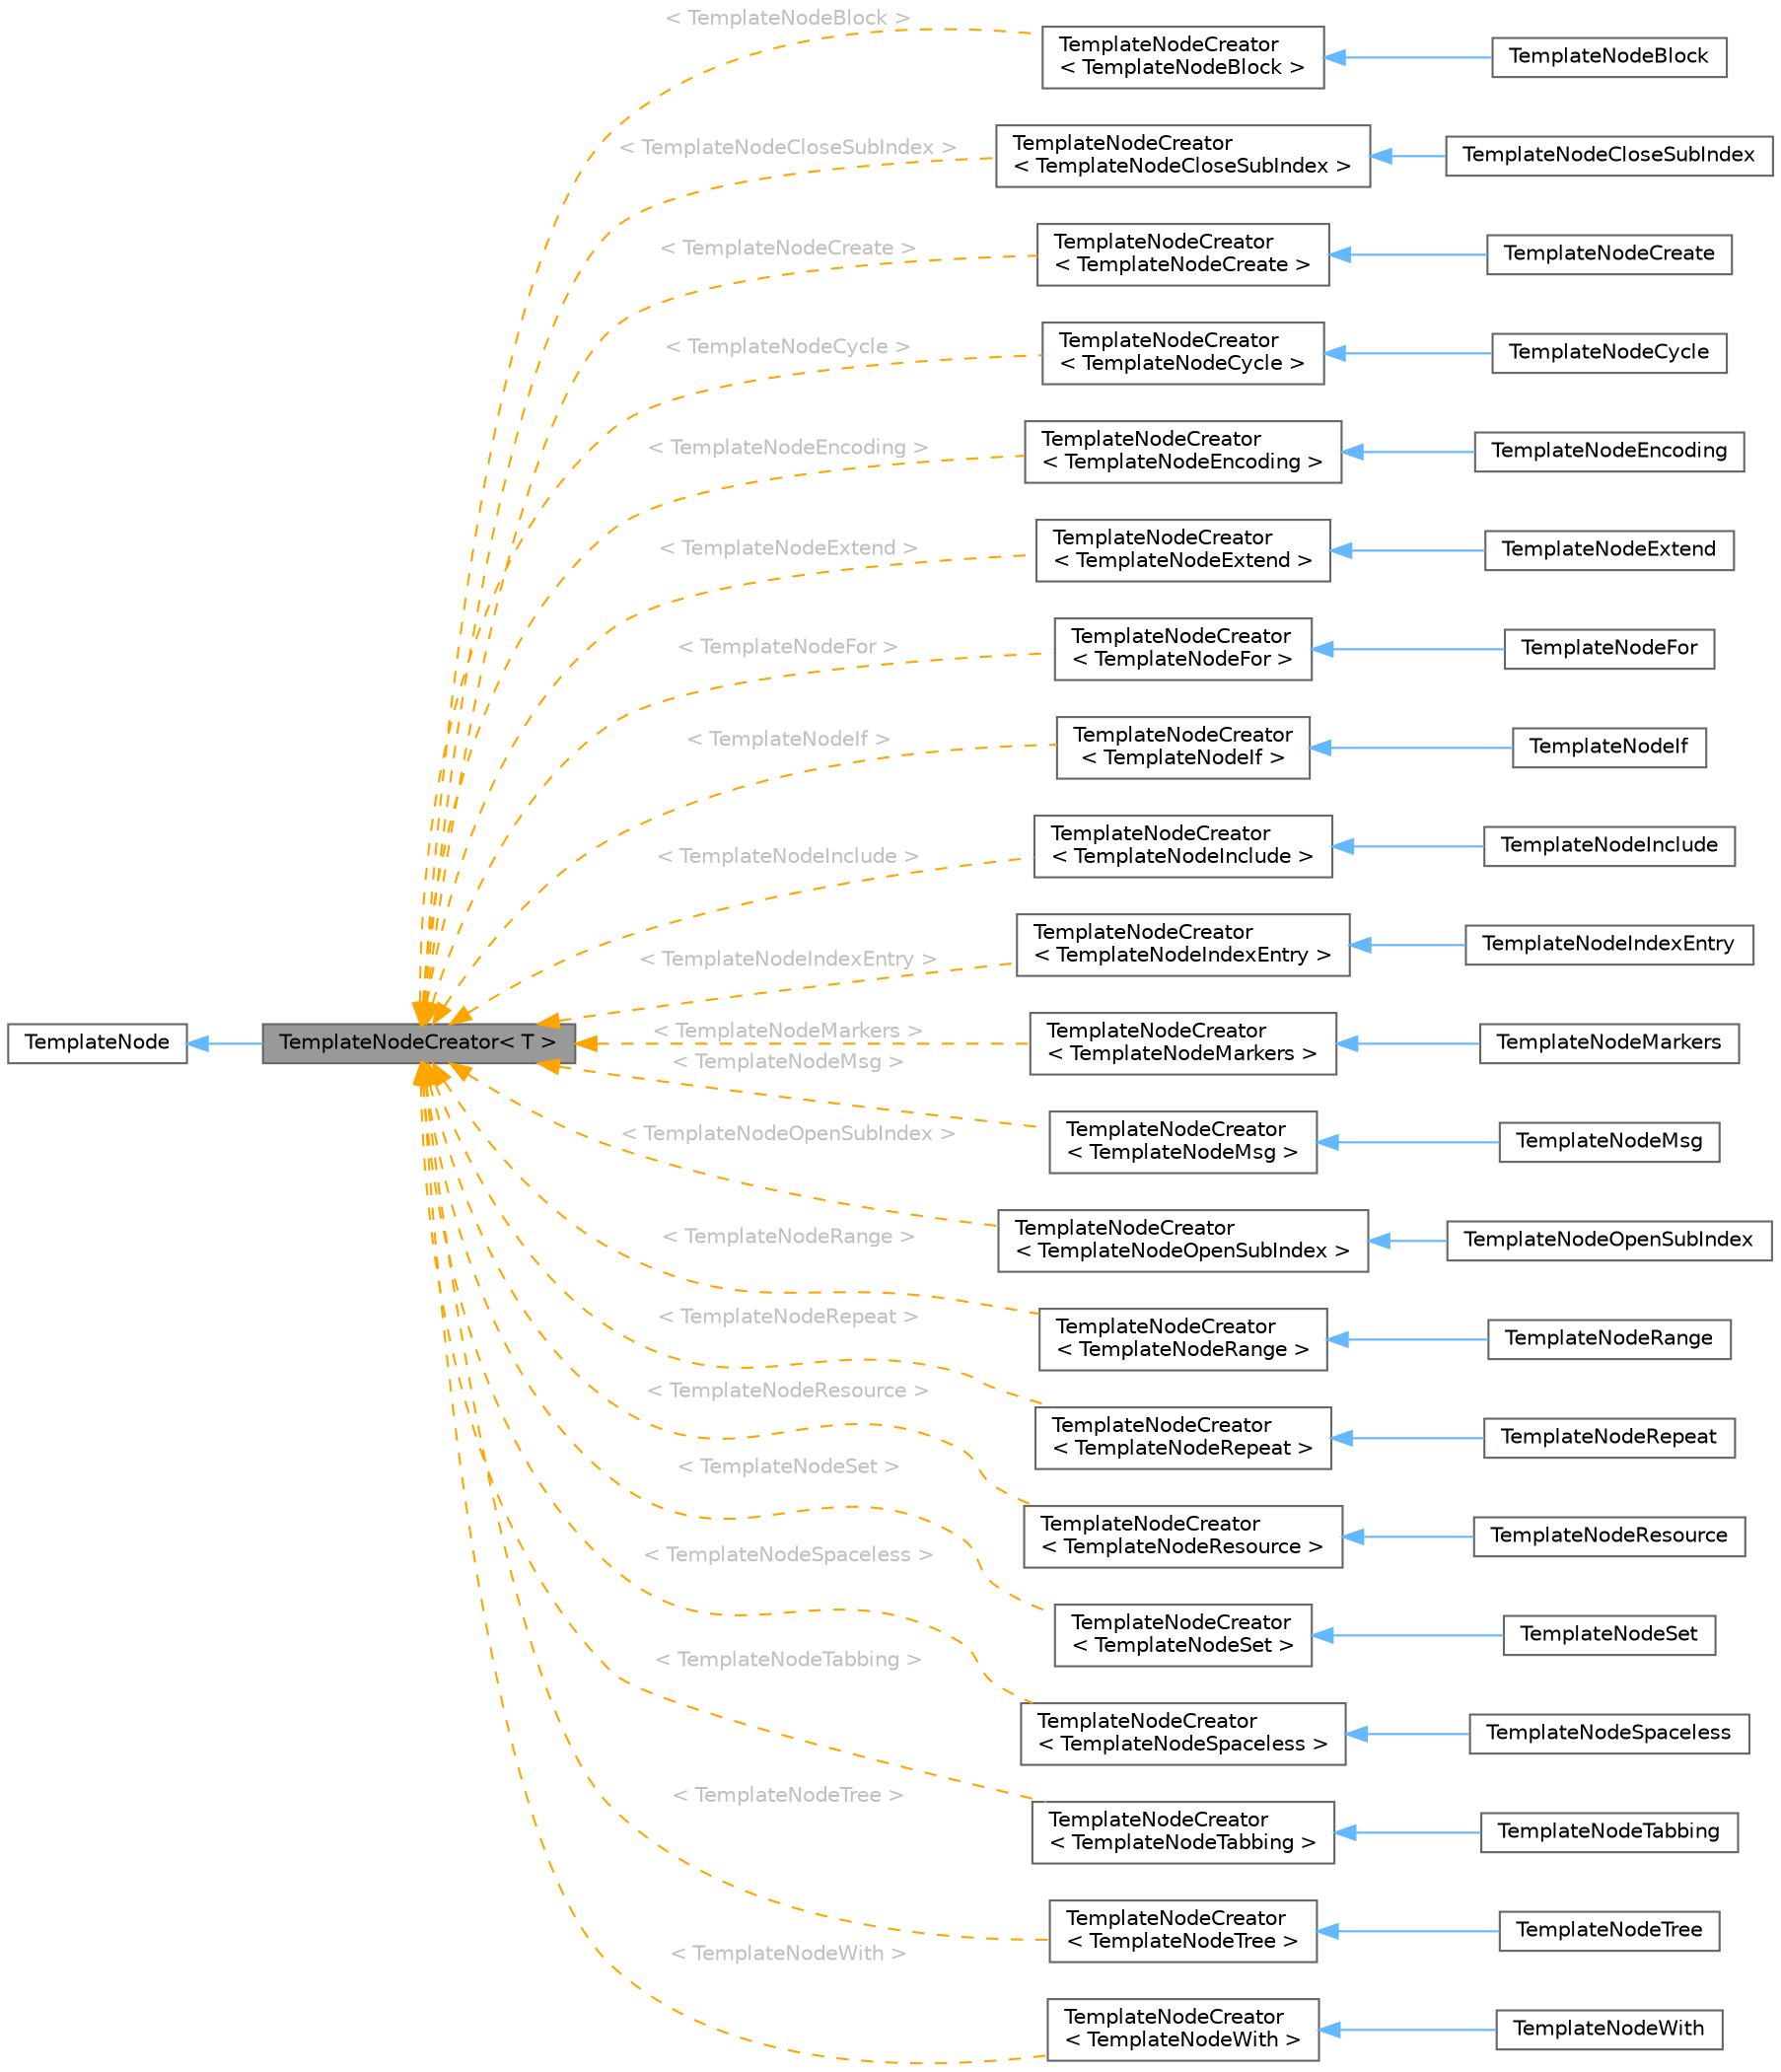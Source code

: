 digraph "TemplateNodeCreator&lt; T &gt;"
{
 // INTERACTIVE_SVG=YES
 // LATEX_PDF_SIZE
  bgcolor="transparent";
  edge [fontname=Helvetica,fontsize=10,labelfontname=Helvetica,labelfontsize=10];
  node [fontname=Helvetica,fontsize=10,shape=box,height=0.2,width=0.4];
  rankdir="LR";
  Node1 [label="TemplateNodeCreator\< T \>",height=0.2,width=0.4,color="gray40", fillcolor="grey60", style="filled", fontcolor="black",tooltip="Helper class for creating template AST tag nodes and returning the template for a given node."];
  Node2 -> Node1 [dir="back",color="steelblue1",style="solid",tooltip=" "];
  Node2 [label="TemplateNode",height=0.2,width=0.4,color="gray40", fillcolor="white", style="filled",URL="$d6/d53/class_template_node.html",tooltip="Base class of all nodes in a template's AST."];
  Node1 -> Node3 [dir="back",color="orange",style="dashed",tooltip=" ",label=" \< TemplateNodeBlock \>",fontcolor="grey" ];
  Node3 [label="TemplateNodeCreator\l\< TemplateNodeBlock \>",height=0.2,width=0.4,color="gray40", fillcolor="white", style="filled",URL="$d8/d78/class_template_node_creator.html",tooltip=" "];
  Node3 -> Node4 [dir="back",color="steelblue1",style="solid",tooltip=" "];
  Node4 [label="TemplateNodeBlock",height=0.2,width=0.4,color="gray40", fillcolor="white", style="filled",URL="$d2/de0/class_template_node_block.html",tooltip="Class representing a 'block' tag in a template."];
  Node1 -> Node5 [dir="back",color="orange",style="dashed",tooltip=" ",label=" \< TemplateNodeCloseSubIndex \>",fontcolor="grey" ];
  Node5 [label="TemplateNodeCreator\l\< TemplateNodeCloseSubIndex \>",height=0.2,width=0.4,color="gray40", fillcolor="white", style="filled",URL="$d8/d78/class_template_node_creator.html",tooltip=" "];
  Node5 -> Node6 [dir="back",color="steelblue1",style="solid",tooltip=" "];
  Node6 [label="TemplateNodeCloseSubIndex",height=0.2,width=0.4,color="gray40", fillcolor="white", style="filled",URL="$dd/dff/class_template_node_close_sub_index.html",tooltip="Class representing an 'closesubindex' tag in a template."];
  Node1 -> Node7 [dir="back",color="orange",style="dashed",tooltip=" ",label=" \< TemplateNodeCreate \>",fontcolor="grey" ];
  Node7 [label="TemplateNodeCreator\l\< TemplateNodeCreate \>",height=0.2,width=0.4,color="gray40", fillcolor="white", style="filled",URL="$d8/d78/class_template_node_creator.html",tooltip=" "];
  Node7 -> Node8 [dir="back",color="steelblue1",style="solid",tooltip=" "];
  Node8 [label="TemplateNodeCreate",height=0.2,width=0.4,color="gray40", fillcolor="white", style="filled",URL="$d5/dcd/class_template_node_create.html",tooltip="Class representing an 'create' tag in a template."];
  Node1 -> Node9 [dir="back",color="orange",style="dashed",tooltip=" ",label=" \< TemplateNodeCycle \>",fontcolor="grey" ];
  Node9 [label="TemplateNodeCreator\l\< TemplateNodeCycle \>",height=0.2,width=0.4,color="gray40", fillcolor="white", style="filled",URL="$d8/d78/class_template_node_creator.html",tooltip=" "];
  Node9 -> Node10 [dir="back",color="steelblue1",style="solid",tooltip=" "];
  Node10 [label="TemplateNodeCycle",height=0.2,width=0.4,color="gray40", fillcolor="white", style="filled",URL="$d3/d37/class_template_node_cycle.html",tooltip="Class representing an 'cycle' tag in a template."];
  Node1 -> Node11 [dir="back",color="orange",style="dashed",tooltip=" ",label=" \< TemplateNodeEncoding \>",fontcolor="grey" ];
  Node11 [label="TemplateNodeCreator\l\< TemplateNodeEncoding \>",height=0.2,width=0.4,color="gray40", fillcolor="white", style="filled",URL="$d8/d78/class_template_node_creator.html",tooltip=" "];
  Node11 -> Node12 [dir="back",color="steelblue1",style="solid",tooltip=" "];
  Node12 [label="TemplateNodeEncoding",height=0.2,width=0.4,color="gray40", fillcolor="white", style="filled",URL="$d3/d38/class_template_node_encoding.html",tooltip="Class representing the 'encoding' tag in a template."];
  Node1 -> Node13 [dir="back",color="orange",style="dashed",tooltip=" ",label=" \< TemplateNodeExtend \>",fontcolor="grey" ];
  Node13 [label="TemplateNodeCreator\l\< TemplateNodeExtend \>",height=0.2,width=0.4,color="gray40", fillcolor="white", style="filled",URL="$d8/d78/class_template_node_creator.html",tooltip=" "];
  Node13 -> Node14 [dir="back",color="steelblue1",style="solid",tooltip=" "];
  Node14 [label="TemplateNodeExtend",height=0.2,width=0.4,color="gray40", fillcolor="white", style="filled",URL="$d0/d21/class_template_node_extend.html",tooltip="Class representing a 'extend' tag in a template."];
  Node1 -> Node15 [dir="back",color="orange",style="dashed",tooltip=" ",label=" \< TemplateNodeFor \>",fontcolor="grey" ];
  Node15 [label="TemplateNodeCreator\l\< TemplateNodeFor \>",height=0.2,width=0.4,color="gray40", fillcolor="white", style="filled",URL="$d8/d78/class_template_node_creator.html",tooltip=" "];
  Node15 -> Node16 [dir="back",color="steelblue1",style="solid",tooltip=" "];
  Node16 [label="TemplateNodeFor",height=0.2,width=0.4,color="gray40", fillcolor="white", style="filled",URL="$d5/da1/class_template_node_for.html",tooltip="Class representing a 'for' tag in a template."];
  Node1 -> Node17 [dir="back",color="orange",style="dashed",tooltip=" ",label=" \< TemplateNodeIf \>",fontcolor="grey" ];
  Node17 [label="TemplateNodeCreator\l\< TemplateNodeIf \>",height=0.2,width=0.4,color="gray40", fillcolor="white", style="filled",URL="$d8/d78/class_template_node_creator.html",tooltip=" "];
  Node17 -> Node18 [dir="back",color="steelblue1",style="solid",tooltip=" "];
  Node18 [label="TemplateNodeIf",height=0.2,width=0.4,color="gray40", fillcolor="white", style="filled",URL="$d8/d38/class_template_node_if.html",tooltip="Class representing an 'if' tag in a template."];
  Node1 -> Node19 [dir="back",color="orange",style="dashed",tooltip=" ",label=" \< TemplateNodeInclude \>",fontcolor="grey" ];
  Node19 [label="TemplateNodeCreator\l\< TemplateNodeInclude \>",height=0.2,width=0.4,color="gray40", fillcolor="white", style="filled",URL="$d8/d78/class_template_node_creator.html",tooltip=" "];
  Node19 -> Node20 [dir="back",color="steelblue1",style="solid",tooltip=" "];
  Node20 [label="TemplateNodeInclude",height=0.2,width=0.4,color="gray40", fillcolor="white", style="filled",URL="$da/d4b/class_template_node_include.html",tooltip="Class representing an 'include' tag in a template."];
  Node1 -> Node21 [dir="back",color="orange",style="dashed",tooltip=" ",label=" \< TemplateNodeIndexEntry \>",fontcolor="grey" ];
  Node21 [label="TemplateNodeCreator\l\< TemplateNodeIndexEntry \>",height=0.2,width=0.4,color="gray40", fillcolor="white", style="filled",URL="$d8/d78/class_template_node_creator.html",tooltip=" "];
  Node21 -> Node22 [dir="back",color="steelblue1",style="solid",tooltip=" "];
  Node22 [label="TemplateNodeIndexEntry",height=0.2,width=0.4,color="gray40", fillcolor="white", style="filled",URL="$da/ddd/class_template_node_index_entry.html",tooltip="Class representing an 'indexentry' tag in a template."];
  Node1 -> Node23 [dir="back",color="orange",style="dashed",tooltip=" ",label=" \< TemplateNodeMarkers \>",fontcolor="grey" ];
  Node23 [label="TemplateNodeCreator\l\< TemplateNodeMarkers \>",height=0.2,width=0.4,color="gray40", fillcolor="white", style="filled",URL="$d8/d78/class_template_node_creator.html",tooltip=" "];
  Node23 -> Node24 [dir="back",color="steelblue1",style="solid",tooltip=" "];
  Node24 [label="TemplateNodeMarkers",height=0.2,width=0.4,color="gray40", fillcolor="white", style="filled",URL="$d9/d8f/class_template_node_markers.html",tooltip="Class representing an 'markers' tag in a template."];
  Node1 -> Node25 [dir="back",color="orange",style="dashed",tooltip=" ",label=" \< TemplateNodeMsg \>",fontcolor="grey" ];
  Node25 [label="TemplateNodeCreator\l\< TemplateNodeMsg \>",height=0.2,width=0.4,color="gray40", fillcolor="white", style="filled",URL="$d8/d78/class_template_node_creator.html",tooltip=" "];
  Node25 -> Node26 [dir="back",color="steelblue1",style="solid",tooltip=" "];
  Node26 [label="TemplateNodeMsg",height=0.2,width=0.4,color="gray40", fillcolor="white", style="filled",URL="$d4/d50/class_template_node_msg.html",tooltip="Class representing an 'markers' tag in a template."];
  Node1 -> Node27 [dir="back",color="orange",style="dashed",tooltip=" ",label=" \< TemplateNodeOpenSubIndex \>",fontcolor="grey" ];
  Node27 [label="TemplateNodeCreator\l\< TemplateNodeOpenSubIndex \>",height=0.2,width=0.4,color="gray40", fillcolor="white", style="filled",URL="$d8/d78/class_template_node_creator.html",tooltip=" "];
  Node27 -> Node28 [dir="back",color="steelblue1",style="solid",tooltip=" "];
  Node28 [label="TemplateNodeOpenSubIndex",height=0.2,width=0.4,color="gray40", fillcolor="white", style="filled",URL="$d6/d20/class_template_node_open_sub_index.html",tooltip="Class representing an 'opensubindex' tag in a template."];
  Node1 -> Node29 [dir="back",color="orange",style="dashed",tooltip=" ",label=" \< TemplateNodeRange \>",fontcolor="grey" ];
  Node29 [label="TemplateNodeCreator\l\< TemplateNodeRange \>",height=0.2,width=0.4,color="gray40", fillcolor="white", style="filled",URL="$d8/d78/class_template_node_creator.html",tooltip=" "];
  Node29 -> Node30 [dir="back",color="steelblue1",style="solid",tooltip=" "];
  Node30 [label="TemplateNodeRange",height=0.2,width=0.4,color="gray40", fillcolor="white", style="filled",URL="$d6/d83/class_template_node_range.html",tooltip="Class representing a 'range' tag in a template."];
  Node1 -> Node31 [dir="back",color="orange",style="dashed",tooltip=" ",label=" \< TemplateNodeRepeat \>",fontcolor="grey" ];
  Node31 [label="TemplateNodeCreator\l\< TemplateNodeRepeat \>",height=0.2,width=0.4,color="gray40", fillcolor="white", style="filled",URL="$d8/d78/class_template_node_creator.html",tooltip=" "];
  Node31 -> Node32 [dir="back",color="steelblue1",style="solid",tooltip=" "];
  Node32 [label="TemplateNodeRepeat",height=0.2,width=0.4,color="gray40", fillcolor="white", style="filled",URL="$db/d54/class_template_node_repeat.html",tooltip="Class representing a 'for' tag in a template."];
  Node1 -> Node33 [dir="back",color="orange",style="dashed",tooltip=" ",label=" \< TemplateNodeResource \>",fontcolor="grey" ];
  Node33 [label="TemplateNodeCreator\l\< TemplateNodeResource \>",height=0.2,width=0.4,color="gray40", fillcolor="white", style="filled",URL="$d8/d78/class_template_node_creator.html",tooltip=" "];
  Node33 -> Node34 [dir="back",color="steelblue1",style="solid",tooltip=" "];
  Node34 [label="TemplateNodeResource",height=0.2,width=0.4,color="gray40", fillcolor="white", style="filled",URL="$d8/d57/class_template_node_resource.html",tooltip="Class representing an 'markers' tag in a template."];
  Node1 -> Node35 [dir="back",color="orange",style="dashed",tooltip=" ",label=" \< TemplateNodeSet \>",fontcolor="grey" ];
  Node35 [label="TemplateNodeCreator\l\< TemplateNodeSet \>",height=0.2,width=0.4,color="gray40", fillcolor="white", style="filled",URL="$d8/d78/class_template_node_creator.html",tooltip=" "];
  Node35 -> Node36 [dir="back",color="steelblue1",style="solid",tooltip=" "];
  Node36 [label="TemplateNodeSet",height=0.2,width=0.4,color="gray40", fillcolor="white", style="filled",URL="$d3/d86/class_template_node_set.html",tooltip="Class representing an 'set' tag in a template."];
  Node1 -> Node37 [dir="back",color="orange",style="dashed",tooltip=" ",label=" \< TemplateNodeSpaceless \>",fontcolor="grey" ];
  Node37 [label="TemplateNodeCreator\l\< TemplateNodeSpaceless \>",height=0.2,width=0.4,color="gray40", fillcolor="white", style="filled",URL="$d8/d78/class_template_node_creator.html",tooltip=" "];
  Node37 -> Node38 [dir="back",color="steelblue1",style="solid",tooltip=" "];
  Node38 [label="TemplateNodeSpaceless",height=0.2,width=0.4,color="gray40", fillcolor="white", style="filled",URL="$df/dc6/class_template_node_spaceless.html",tooltip="Class representing an 'spaceless' tag in a template."];
  Node1 -> Node39 [dir="back",color="orange",style="dashed",tooltip=" ",label=" \< TemplateNodeTabbing \>",fontcolor="grey" ];
  Node39 [label="TemplateNodeCreator\l\< TemplateNodeTabbing \>",height=0.2,width=0.4,color="gray40", fillcolor="white", style="filled",URL="$d8/d78/class_template_node_creator.html",tooltip=" "];
  Node39 -> Node40 [dir="back",color="steelblue1",style="solid",tooltip=" "];
  Node40 [label="TemplateNodeTabbing",height=0.2,width=0.4,color="gray40", fillcolor="white", style="filled",URL="$da/da1/class_template_node_tabbing.html",tooltip="Class representing an 'tabbing' tag in a template."];
  Node1 -> Node41 [dir="back",color="orange",style="dashed",tooltip=" ",label=" \< TemplateNodeTree \>",fontcolor="grey" ];
  Node41 [label="TemplateNodeCreator\l\< TemplateNodeTree \>",height=0.2,width=0.4,color="gray40", fillcolor="white", style="filled",URL="$d8/d78/class_template_node_creator.html",tooltip=" "];
  Node41 -> Node42 [dir="back",color="steelblue1",style="solid",tooltip=" "];
  Node42 [label="TemplateNodeTree",height=0.2,width=0.4,color="gray40", fillcolor="white", style="filled",URL="$d8/d31/class_template_node_tree.html",tooltip="Class representing an 'tree' tag in a template."];
  Node1 -> Node43 [dir="back",color="orange",style="dashed",tooltip=" ",label=" \< TemplateNodeWith \>",fontcolor="grey" ];
  Node43 [label="TemplateNodeCreator\l\< TemplateNodeWith \>",height=0.2,width=0.4,color="gray40", fillcolor="white", style="filled",URL="$d8/d78/class_template_node_creator.html",tooltip=" "];
  Node43 -> Node44 [dir="back",color="steelblue1",style="solid",tooltip=" "];
  Node44 [label="TemplateNodeWith",height=0.2,width=0.4,color="gray40", fillcolor="white", style="filled",URL="$d6/df7/class_template_node_with.html",tooltip="Class representing an 'with' tag in a template."];
}

